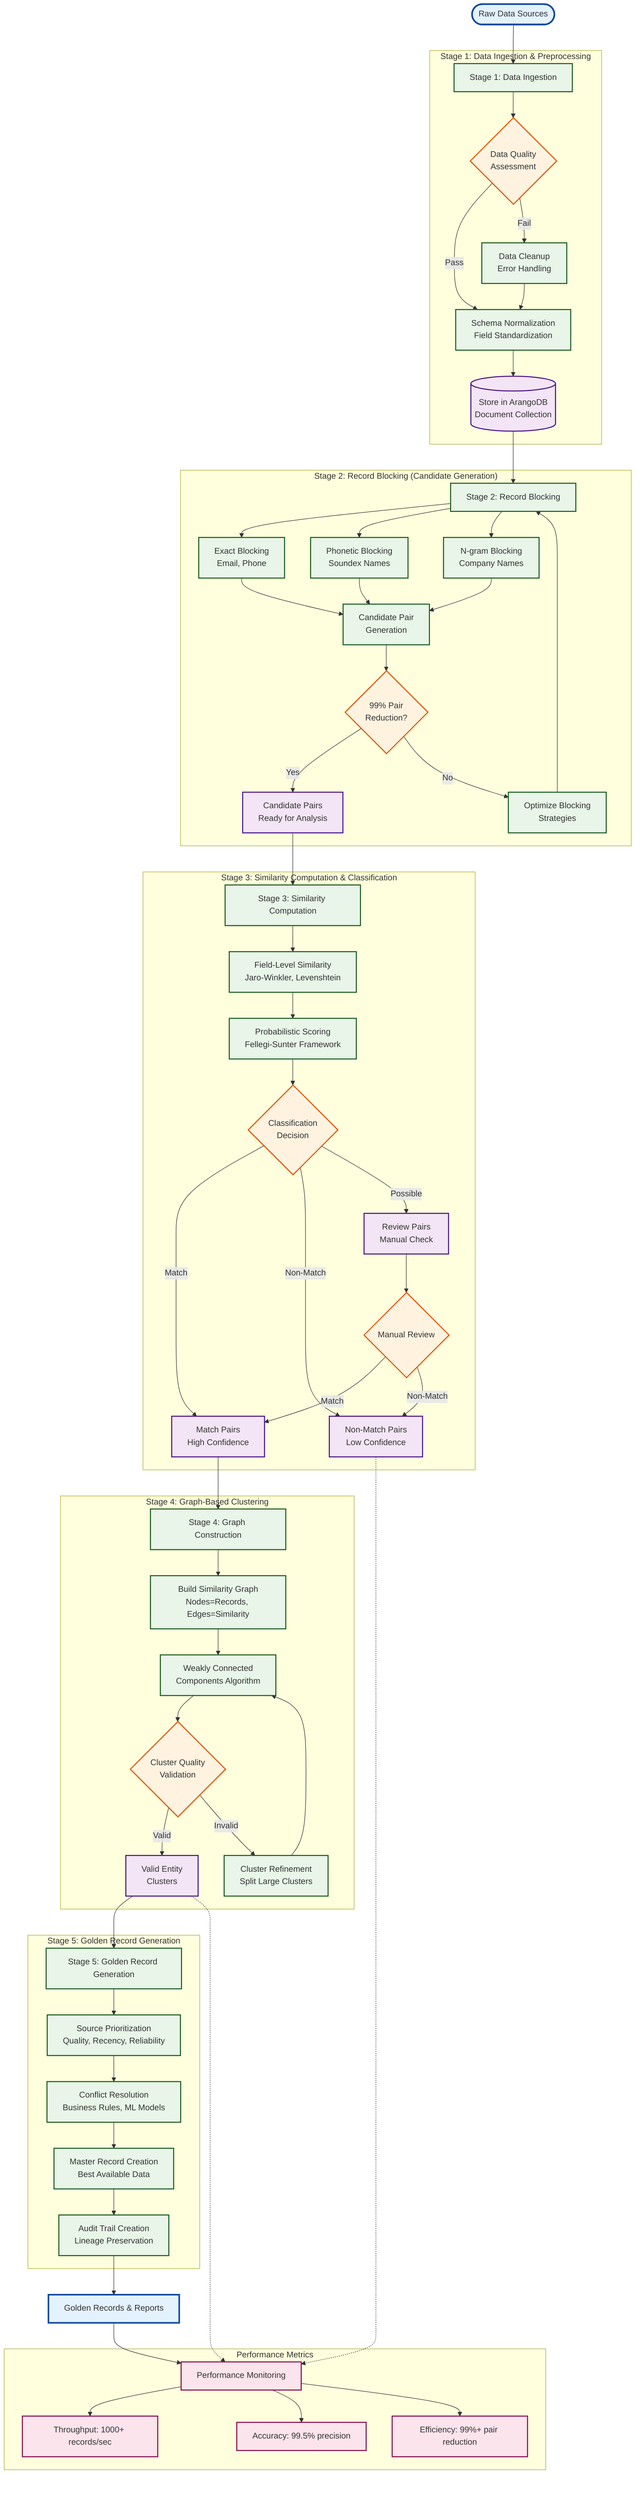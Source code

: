 graph TD
    Start([Raw Data Sources]) --> Ingestion[Stage 1: Data Ingestion]
    
    subgraph "Stage 1: Data Ingestion & Preprocessing"
        Ingestion --> Validation{Data Quality<br/>Assessment}
        Validation -->|Pass| Normalization[Schema Normalization<br/>Field Standardization]
        Validation -->|Fail| Cleanup[Data Cleanup<br/>Error Handling]
        Cleanup --> Normalization
        Normalization --> LoadDB[(Store in ArangoDB<br/>Document Collection)]
    end

    LoadDB --> Blocking[Stage 2: Record Blocking]

    subgraph "Stage 2: Record Blocking (Candidate Generation)"
        Blocking --> ExactBlock[Exact Blocking<br/>Email, Phone]
        Blocking --> PhoneticBlock[Phonetic Blocking<br/>Soundex Names]
        Blocking --> NgramBlock[N-gram Blocking<br/>Company Names]
        
        ExactBlock --> CandidateGen[Candidate Pair<br/>Generation]
        PhoneticBlock --> CandidateGen
        NgramBlock --> CandidateGen
        
        CandidateGen --> Reduction{99% Pair<br/>Reduction?}
        Reduction -->|Yes| CandidatePairs[Candidate Pairs<br/>Ready for Analysis]
        Reduction -->|No| OptimizeBlocking[Optimize Blocking<br/>Strategies]
        OptimizeBlocking --> Blocking
    end

    CandidatePairs --> Similarity[Stage 3: Similarity Computation]

    subgraph "Stage 3: Similarity Computation & Classification"
        Similarity --> FieldSim[Field-Level Similarity<br/>Jaro-Winkler, Levenshtein]
        FieldSim --> ProbScore[Probabilistic Scoring<br/>Fellegi-Sunter Framework]
        ProbScore --> Classification{Classification<br/>Decision}
        Classification -->|Match| MatchPairs[Match Pairs<br/>High Confidence]
        Classification -->|Non-Match| NonMatchPairs[Non-Match Pairs<br/>Low Confidence]
        Classification -->|Possible| ReviewPairs[Review Pairs<br/>Manual Check]
        
        ReviewPairs --> ManualReview{Manual Review}
        ManualReview -->|Match| MatchPairs
        ManualReview -->|Non-Match| NonMatchPairs
    end

    MatchPairs --> GraphConstruction[Stage 4: Graph Construction]
    
    subgraph "Stage 4: Graph-Based Clustering"
        GraphConstruction --> SimilarityGraph[Build Similarity Graph<br/>Nodes=Records, Edges=Similarity]
        SimilarityGraph --> WCC[Weakly Connected<br/>Components Algorithm]
        WCC --> ClusterValidation{Cluster Quality<br/>Validation}
        ClusterValidation -->|Valid| EntityClusters[Valid Entity<br/>Clusters]
        ClusterValidation -->|Invalid| ClusterRefinement[Cluster Refinement<br/>Split Large Clusters]
        ClusterRefinement --> WCC
    end

    EntityClusters --> GoldenGeneration[Stage 5: Golden Record Generation]

    subgraph "Stage 5: Golden Record Generation"
        GoldenGeneration --> SourceRanking[Source Prioritization<br/>Quality, Recency, Reliability]
        SourceRanking --> ConflictResolution[Conflict Resolution<br/>Business Rules, ML Models]
        ConflictResolution --> MasterCreation[Master Record Creation<br/>Best Available Data]
        MasterCreation --> AuditTrail[Audit Trail Creation<br/>Lineage Preservation]
    end

    AuditTrail --> Output[Golden Records & Reports]

    subgraph "Performance Metrics"
        PerfMetrics[Performance Monitoring]
        PerfMetrics --> Throughput[Throughput: 1000+ records/sec]
        PerfMetrics --> Accuracy[Accuracy: 99.5% precision]
        PerfMetrics --> Efficiency[Efficiency: 99%+ pair reduction]
    end

    Output --> PerfMetrics
    
    NonMatchPairs -.-> PerfMetrics
    EntityClusters -.-> PerfMetrics

    %% Styling
    classDef startEnd fill:#e3f2fd,stroke:#0d47a1,stroke-width:3px
    classDef process fill:#e8f5e8,stroke:#1b5e20,stroke-width:2px
    classDef decision fill:#fff3e0,stroke:#e65100,stroke-width:2px
    classDef data fill:#f3e5f5,stroke:#4a148c,stroke-width:2px
    classDef metrics fill:#fce4ec,stroke:#880e4f,stroke-width:2px

    class Start,Output startEnd
    class Ingestion,Normalization,Cleanup,Blocking,ExactBlock,PhoneticBlock,NgramBlock,CandidateGen,Similarity,FieldSim,ProbScore,GraphConstruction,SimilarityGraph,WCC,GoldenGeneration,SourceRanking,ConflictResolution,MasterCreation,AuditTrail,OptimizeBlocking,ClusterRefinement process
    class Validation,Reduction,Classification,ManualReview,ClusterValidation decision
    class LoadDB,CandidatePairs,MatchPairs,NonMatchPairs,ReviewPairs,EntityClusters data
    class PerfMetrics,Throughput,Accuracy,Efficiency metrics